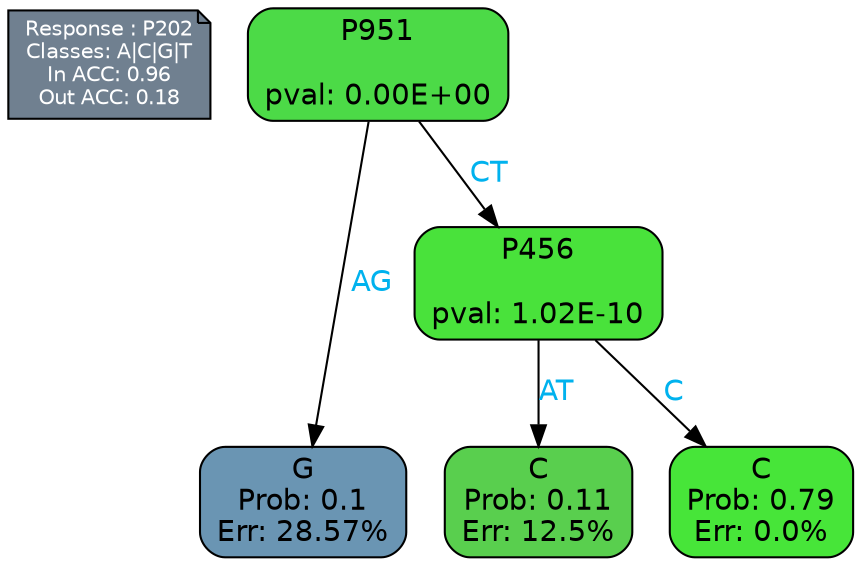 digraph Tree {
node [shape=box, style="filled, rounded", color="black", fontname=helvetica] ;
graph [ranksep=equally, splines=polylines, bgcolor=transparent, dpi=600] ;
edge [fontname=helvetica] ;
LEGEND [label="Response : P202
Classes: A|C|G|T
In ACC: 0.96
Out ACC: 0.18
",shape=note,align=left,style=filled,fillcolor="slategray",fontcolor="white",fontsize=10];1 [label="P951

pval: 0.00E+00", fillcolor="#4cda47"] ;
2 [label="G
Prob: 0.1
Err: 28.57%", fillcolor="#6a95b3"] ;
3 [label="P456

pval: 1.02E-10", fillcolor="#49e23b"] ;
4 [label="C
Prob: 0.11
Err: 12.5%", fillcolor="#59cf4e"] ;
5 [label="C
Prob: 0.79
Err: 0.0%", fillcolor="#47e539"] ;
1 -> 2 [label="AG",fontcolor=deepskyblue2] ;
1 -> 3 [label="CT",fontcolor=deepskyblue2] ;
3 -> 4 [label="AT",fontcolor=deepskyblue2] ;
3 -> 5 [label="C",fontcolor=deepskyblue2] ;
{rank = same; 2;4;5;}{rank = same; LEGEND;1;}}